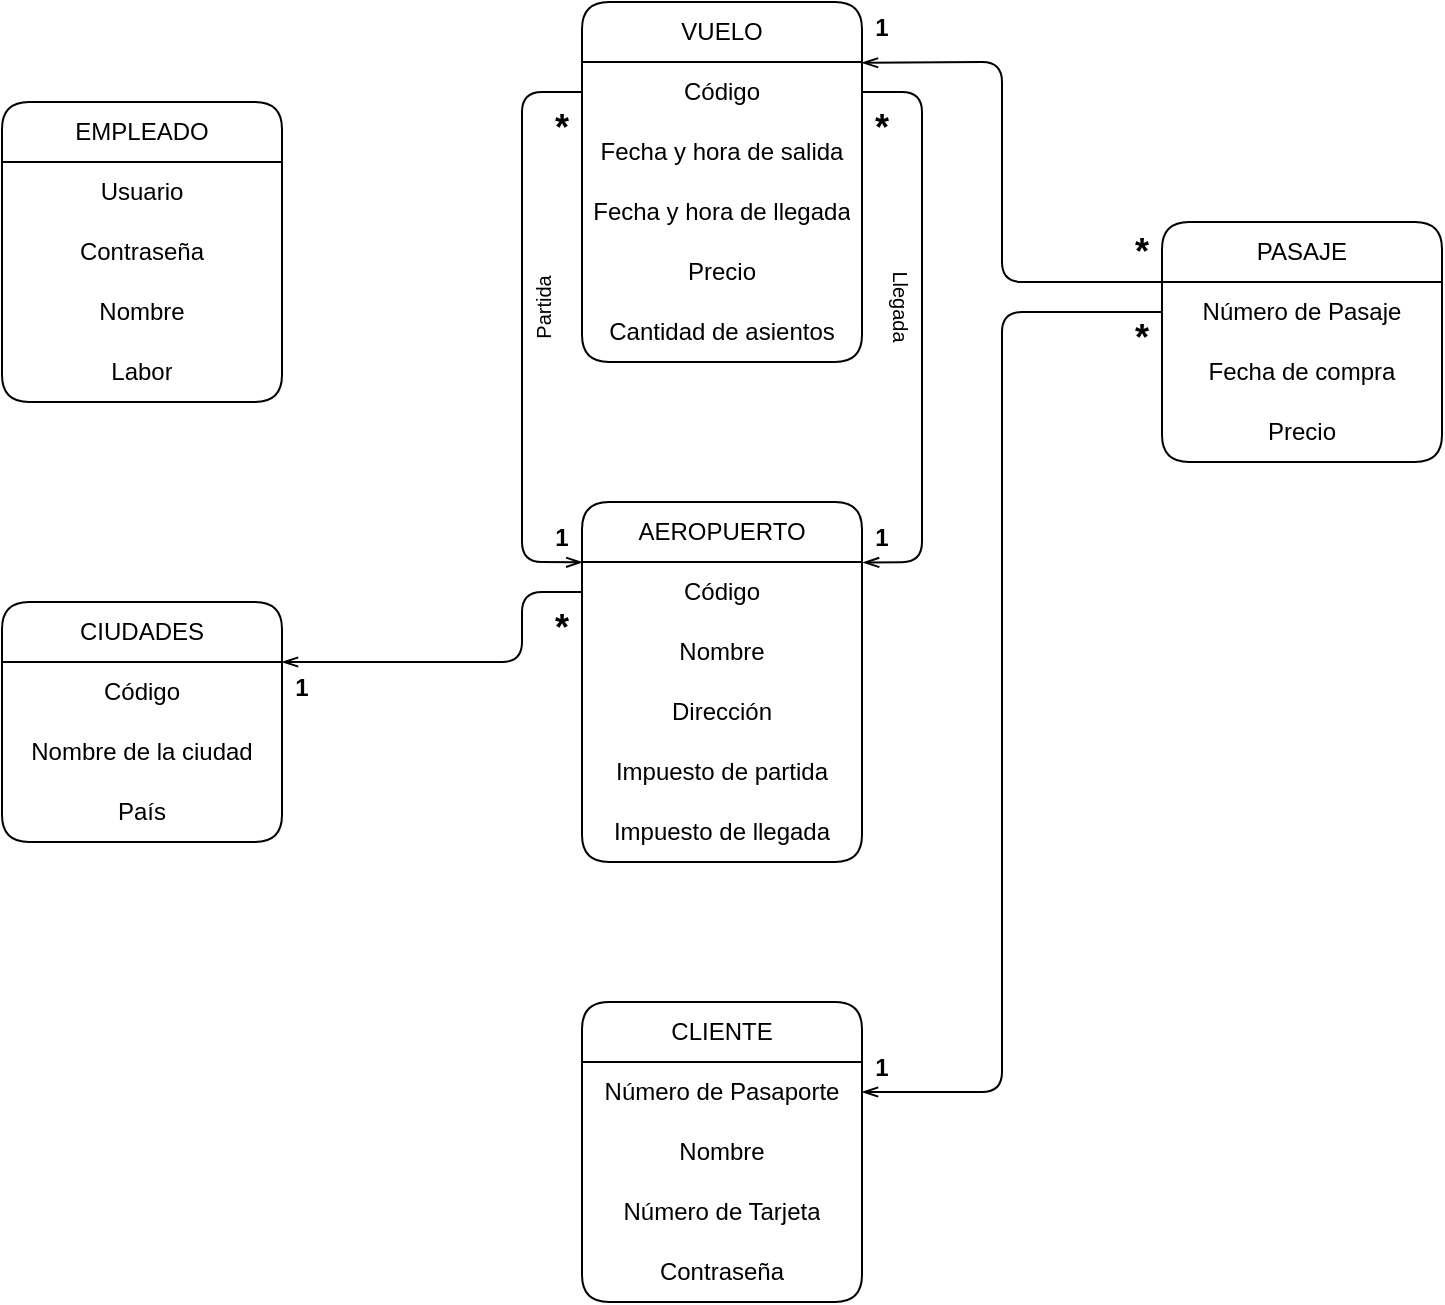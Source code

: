<mxfile version="21.6.8" type="device">
  <diagram name="Página-1" id="M-aVUU8le2SYxHli1-5D">
    <mxGraphModel dx="1182" dy="1510" grid="1" gridSize="10" guides="1" tooltips="1" connect="1" arrows="1" fold="1" page="1" pageScale="1" pageWidth="1169" pageHeight="827" math="0" shadow="0">
      <root>
        <mxCell id="0" />
        <mxCell id="1" parent="0" />
        <mxCell id="I0plkO9ro6BUK9R8KUUb-1" value="CLIENTE" style="swimlane;fontStyle=0;childLayout=stackLayout;horizontal=1;startSize=30;horizontalStack=0;resizeParent=1;resizeParentMax=0;resizeLast=0;collapsible=1;marginBottom=0;whiteSpace=wrap;html=1;gradientColor=none;rounded=1;align=center;" vertex="1" parent="1">
          <mxGeometry x="670" y="450" width="140" height="150" as="geometry" />
        </mxCell>
        <mxCell id="I0plkO9ro6BUK9R8KUUb-2" value="Número de Pasaporte" style="text;strokeColor=none;fillColor=none;align=center;verticalAlign=middle;spacingLeft=4;spacingRight=4;overflow=hidden;points=[[0,0.5],[1,0.5]];portConstraint=eastwest;rotatable=0;whiteSpace=wrap;html=1;rounded=1;" vertex="1" parent="I0plkO9ro6BUK9R8KUUb-1">
          <mxGeometry y="30" width="140" height="30" as="geometry" />
        </mxCell>
        <mxCell id="I0plkO9ro6BUK9R8KUUb-3" value="Nombre" style="text;strokeColor=none;fillColor=none;align=center;verticalAlign=middle;spacingLeft=4;spacingRight=4;overflow=hidden;points=[[0,0.5],[1,0.5]];portConstraint=eastwest;rotatable=0;whiteSpace=wrap;html=1;" vertex="1" parent="I0plkO9ro6BUK9R8KUUb-1">
          <mxGeometry y="60" width="140" height="30" as="geometry" />
        </mxCell>
        <mxCell id="I0plkO9ro6BUK9R8KUUb-4" value="Número de Tarjeta" style="text;strokeColor=none;fillColor=none;align=center;verticalAlign=middle;spacingLeft=4;spacingRight=4;overflow=hidden;points=[[0,0.5],[1,0.5]];portConstraint=eastwest;rotatable=0;whiteSpace=wrap;html=1;" vertex="1" parent="I0plkO9ro6BUK9R8KUUb-1">
          <mxGeometry y="90" width="140" height="30" as="geometry" />
        </mxCell>
        <mxCell id="I0plkO9ro6BUK9R8KUUb-10" value="Contraseña" style="text;strokeColor=none;fillColor=none;align=center;verticalAlign=middle;spacingLeft=4;spacingRight=4;overflow=hidden;points=[[0,0.5],[1,0.5]];portConstraint=eastwest;rotatable=0;whiteSpace=wrap;html=1;" vertex="1" parent="I0plkO9ro6BUK9R8KUUb-1">
          <mxGeometry y="120" width="140" height="30" as="geometry" />
        </mxCell>
        <mxCell id="I0plkO9ro6BUK9R8KUUb-5" value="EMPLEADO" style="swimlane;fontStyle=0;childLayout=stackLayout;horizontal=1;startSize=30;horizontalStack=0;resizeParent=1;resizeParentMax=0;resizeLast=0;collapsible=1;marginBottom=0;whiteSpace=wrap;html=1;rounded=1;align=center;" vertex="1" parent="1">
          <mxGeometry x="380" width="140" height="150" as="geometry" />
        </mxCell>
        <mxCell id="I0plkO9ro6BUK9R8KUUb-6" value="Usuario" style="text;strokeColor=none;fillColor=none;align=center;verticalAlign=middle;spacingLeft=4;spacingRight=4;overflow=hidden;points=[[0,0.5],[1,0.5]];portConstraint=eastwest;rotatable=0;whiteSpace=wrap;html=1;" vertex="1" parent="I0plkO9ro6BUK9R8KUUb-5">
          <mxGeometry y="30" width="140" height="30" as="geometry" />
        </mxCell>
        <mxCell id="I0plkO9ro6BUK9R8KUUb-7" value="Contraseña" style="text;strokeColor=none;fillColor=none;align=center;verticalAlign=middle;spacingLeft=4;spacingRight=4;overflow=hidden;points=[[0,0.5],[1,0.5]];portConstraint=eastwest;rotatable=0;whiteSpace=wrap;html=1;" vertex="1" parent="I0plkO9ro6BUK9R8KUUb-5">
          <mxGeometry y="60" width="140" height="30" as="geometry" />
        </mxCell>
        <mxCell id="I0plkO9ro6BUK9R8KUUb-8" value="Nombre" style="text;strokeColor=none;fillColor=none;align=center;verticalAlign=middle;spacingLeft=4;spacingRight=4;overflow=hidden;points=[[0,0.5],[1,0.5]];portConstraint=eastwest;rotatable=0;whiteSpace=wrap;html=1;" vertex="1" parent="I0plkO9ro6BUK9R8KUUb-5">
          <mxGeometry y="90" width="140" height="30" as="geometry" />
        </mxCell>
        <mxCell id="I0plkO9ro6BUK9R8KUUb-9" value="Labor" style="text;strokeColor=none;fillColor=none;align=center;verticalAlign=middle;spacingLeft=4;spacingRight=4;overflow=hidden;points=[[0,0.5],[1,0.5]];portConstraint=eastwest;rotatable=0;whiteSpace=wrap;html=1;" vertex="1" parent="I0plkO9ro6BUK9R8KUUb-5">
          <mxGeometry y="120" width="140" height="30" as="geometry" />
        </mxCell>
        <mxCell id="I0plkO9ro6BUK9R8KUUb-11" value="AEROPUERTO" style="swimlane;fontStyle=0;childLayout=stackLayout;horizontal=1;startSize=30;horizontalStack=0;resizeParent=1;resizeParentMax=0;resizeLast=0;collapsible=1;marginBottom=0;whiteSpace=wrap;html=1;rounded=1;align=center;" vertex="1" parent="1">
          <mxGeometry x="670" y="200" width="140" height="180" as="geometry" />
        </mxCell>
        <mxCell id="I0plkO9ro6BUK9R8KUUb-12" value="Código" style="text;strokeColor=none;fillColor=none;align=center;verticalAlign=middle;spacingLeft=4;spacingRight=4;overflow=hidden;points=[[0,0.5],[1,0.5]];portConstraint=eastwest;rotatable=0;whiteSpace=wrap;html=1;" vertex="1" parent="I0plkO9ro6BUK9R8KUUb-11">
          <mxGeometry y="30" width="140" height="30" as="geometry" />
        </mxCell>
        <mxCell id="I0plkO9ro6BUK9R8KUUb-13" value="Nombre" style="text;strokeColor=none;fillColor=none;align=center;verticalAlign=middle;spacingLeft=4;spacingRight=4;overflow=hidden;points=[[0,0.5],[1,0.5]];portConstraint=eastwest;rotatable=0;whiteSpace=wrap;html=1;" vertex="1" parent="I0plkO9ro6BUK9R8KUUb-11">
          <mxGeometry y="60" width="140" height="30" as="geometry" />
        </mxCell>
        <mxCell id="I0plkO9ro6BUK9R8KUUb-14" value="Dirección" style="text;strokeColor=none;fillColor=none;align=center;verticalAlign=middle;spacingLeft=4;spacingRight=4;overflow=hidden;points=[[0,0.5],[1,0.5]];portConstraint=eastwest;rotatable=0;whiteSpace=wrap;html=1;" vertex="1" parent="I0plkO9ro6BUK9R8KUUb-11">
          <mxGeometry y="90" width="140" height="30" as="geometry" />
        </mxCell>
        <mxCell id="I0plkO9ro6BUK9R8KUUb-17" value="Impuesto de partida" style="text;strokeColor=none;fillColor=none;align=center;verticalAlign=middle;spacingLeft=4;spacingRight=4;overflow=hidden;points=[[0,0.5],[1,0.5]];portConstraint=eastwest;rotatable=0;whiteSpace=wrap;html=1;" vertex="1" parent="I0plkO9ro6BUK9R8KUUb-11">
          <mxGeometry y="120" width="140" height="30" as="geometry" />
        </mxCell>
        <mxCell id="I0plkO9ro6BUK9R8KUUb-18" value="Impuesto de llegada" style="text;strokeColor=none;fillColor=none;align=center;verticalAlign=middle;spacingLeft=4;spacingRight=4;overflow=hidden;points=[[0,0.5],[1,0.5]];portConstraint=eastwest;rotatable=0;whiteSpace=wrap;html=1;" vertex="1" parent="I0plkO9ro6BUK9R8KUUb-11">
          <mxGeometry y="150" width="140" height="30" as="geometry" />
        </mxCell>
        <mxCell id="I0plkO9ro6BUK9R8KUUb-20" value="VUELO" style="swimlane;fontStyle=0;childLayout=stackLayout;horizontal=1;startSize=30;horizontalStack=0;resizeParent=1;resizeParentMax=0;resizeLast=0;collapsible=1;marginBottom=0;whiteSpace=wrap;html=1;gradientColor=none;rounded=1;align=center;" vertex="1" parent="1">
          <mxGeometry x="670" y="-50" width="140" height="180" as="geometry" />
        </mxCell>
        <mxCell id="I0plkO9ro6BUK9R8KUUb-21" value="Código" style="text;strokeColor=none;fillColor=none;align=center;verticalAlign=middle;spacingLeft=4;spacingRight=4;overflow=hidden;points=[[0,0.5],[1,0.5]];portConstraint=eastwest;rotatable=0;whiteSpace=wrap;html=1;rounded=1;" vertex="1" parent="I0plkO9ro6BUK9R8KUUb-20">
          <mxGeometry y="30" width="140" height="30" as="geometry" />
        </mxCell>
        <mxCell id="I0plkO9ro6BUK9R8KUUb-22" value="Fecha y hora de salida" style="text;strokeColor=none;fillColor=none;align=center;verticalAlign=middle;spacingLeft=4;spacingRight=4;overflow=hidden;points=[[0,0.5],[1,0.5]];portConstraint=eastwest;rotatable=0;whiteSpace=wrap;html=1;" vertex="1" parent="I0plkO9ro6BUK9R8KUUb-20">
          <mxGeometry y="60" width="140" height="30" as="geometry" />
        </mxCell>
        <mxCell id="I0plkO9ro6BUK9R8KUUb-23" value="Fecha y hora de llegada" style="text;strokeColor=none;fillColor=none;align=center;verticalAlign=middle;spacingLeft=4;spacingRight=4;overflow=hidden;points=[[0,0.5],[1,0.5]];portConstraint=eastwest;rotatable=0;whiteSpace=wrap;html=1;" vertex="1" parent="I0plkO9ro6BUK9R8KUUb-20">
          <mxGeometry y="90" width="140" height="30" as="geometry" />
        </mxCell>
        <mxCell id="I0plkO9ro6BUK9R8KUUb-24" value="Precio" style="text;strokeColor=none;fillColor=none;align=center;verticalAlign=middle;spacingLeft=4;spacingRight=4;overflow=hidden;points=[[0,0.5],[1,0.5]];portConstraint=eastwest;rotatable=0;whiteSpace=wrap;html=1;" vertex="1" parent="I0plkO9ro6BUK9R8KUUb-20">
          <mxGeometry y="120" width="140" height="30" as="geometry" />
        </mxCell>
        <mxCell id="I0plkO9ro6BUK9R8KUUb-25" value="Cantidad de asientos" style="text;strokeColor=none;fillColor=none;align=center;verticalAlign=middle;spacingLeft=4;spacingRight=4;overflow=hidden;points=[[0,0.5],[1,0.5]];portConstraint=eastwest;rotatable=0;whiteSpace=wrap;html=1;" vertex="1" parent="I0plkO9ro6BUK9R8KUUb-20">
          <mxGeometry y="150" width="140" height="30" as="geometry" />
        </mxCell>
        <mxCell id="I0plkO9ro6BUK9R8KUUb-27" value="" style="endArrow=none;html=1;rounded=1;entryX=0;entryY=0.5;entryDx=0;entryDy=0;exitX=0.001;exitY=0.006;exitDx=0;exitDy=0;align=center;exitPerimeter=0;startArrow=openThin;startFill=0;" edge="1" parent="1" source="I0plkO9ro6BUK9R8KUUb-12">
          <mxGeometry width="50" height="50" relative="1" as="geometry">
            <mxPoint x="669.44" y="230.6" as="sourcePoint" />
            <mxPoint x="670" y="-5" as="targetPoint" />
            <Array as="points">
              <mxPoint x="640" y="230" />
              <mxPoint x="640" y="-5" />
            </Array>
          </mxGeometry>
        </mxCell>
        <mxCell id="I0plkO9ro6BUK9R8KUUb-28" value="PASAJE" style="swimlane;fontStyle=0;childLayout=stackLayout;horizontal=1;startSize=30;horizontalStack=0;resizeParent=1;resizeParentMax=0;resizeLast=0;collapsible=1;marginBottom=0;whiteSpace=wrap;html=1;gradientColor=none;rounded=1;align=center;" vertex="1" parent="1">
          <mxGeometry x="960" y="60" width="140" height="120" as="geometry" />
        </mxCell>
        <mxCell id="I0plkO9ro6BUK9R8KUUb-29" value="Número de Pasaje" style="text;strokeColor=none;fillColor=none;align=center;verticalAlign=middle;spacingLeft=4;spacingRight=4;overflow=hidden;points=[[0,0.5],[1,0.5]];portConstraint=eastwest;rotatable=0;whiteSpace=wrap;html=1;rounded=1;" vertex="1" parent="I0plkO9ro6BUK9R8KUUb-28">
          <mxGeometry y="30" width="140" height="30" as="geometry" />
        </mxCell>
        <mxCell id="I0plkO9ro6BUK9R8KUUb-30" value="Fecha de compra" style="text;strokeColor=none;fillColor=none;align=center;verticalAlign=middle;spacingLeft=4;spacingRight=4;overflow=hidden;points=[[0,0.5],[1,0.5]];portConstraint=eastwest;rotatable=0;whiteSpace=wrap;html=1;" vertex="1" parent="I0plkO9ro6BUK9R8KUUb-28">
          <mxGeometry y="60" width="140" height="30" as="geometry" />
        </mxCell>
        <mxCell id="I0plkO9ro6BUK9R8KUUb-31" value="Precio" style="text;strokeColor=none;fillColor=none;align=center;verticalAlign=middle;spacingLeft=4;spacingRight=4;overflow=hidden;points=[[0,0.5],[1,0.5]];portConstraint=eastwest;rotatable=0;whiteSpace=wrap;html=1;" vertex="1" parent="I0plkO9ro6BUK9R8KUUb-28">
          <mxGeometry y="90" width="140" height="30" as="geometry" />
        </mxCell>
        <mxCell id="I0plkO9ro6BUK9R8KUUb-38" value="" style="endArrow=none;html=1;rounded=1;exitX=0;exitY=0.25;exitDx=0;exitDy=0;startArrow=openThin;startFill=0;" edge="1" parent="1">
          <mxGeometry width="50" height="50" relative="1" as="geometry">
            <mxPoint x="810" y="-19.58" as="sourcePoint" />
            <mxPoint x="970" y="90" as="targetPoint" />
            <Array as="points">
              <mxPoint x="880" y="-20" />
              <mxPoint x="880" y="90" />
            </Array>
          </mxGeometry>
        </mxCell>
        <mxCell id="I0plkO9ro6BUK9R8KUUb-39" value="" style="endArrow=none;html=1;rounded=1;entryX=0;entryY=0.5;entryDx=0;entryDy=0;exitX=1;exitY=0.5;exitDx=0;exitDy=0;startArrow=openThin;startFill=0;" edge="1" parent="1" source="I0plkO9ro6BUK9R8KUUb-2" target="I0plkO9ro6BUK9R8KUUb-29">
          <mxGeometry width="50" height="50" relative="1" as="geometry">
            <mxPoint x="860" y="480" as="sourcePoint" />
            <mxPoint x="910" y="430" as="targetPoint" />
            <Array as="points">
              <mxPoint x="880" y="495" />
              <mxPoint x="880" y="105" />
            </Array>
          </mxGeometry>
        </mxCell>
        <mxCell id="I0plkO9ro6BUK9R8KUUb-40" value="CIUDADES" style="swimlane;fontStyle=0;childLayout=stackLayout;horizontal=1;startSize=30;horizontalStack=0;resizeParent=1;resizeParentMax=0;resizeLast=0;collapsible=1;marginBottom=0;whiteSpace=wrap;html=1;gradientColor=none;rounded=1;align=center;" vertex="1" parent="1">
          <mxGeometry x="380" y="250" width="140" height="120" as="geometry" />
        </mxCell>
        <mxCell id="I0plkO9ro6BUK9R8KUUb-41" value="Código" style="text;strokeColor=none;fillColor=none;align=center;verticalAlign=middle;spacingLeft=4;spacingRight=4;overflow=hidden;points=[[0,0.5],[1,0.5]];portConstraint=eastwest;rotatable=0;whiteSpace=wrap;html=1;rounded=1;" vertex="1" parent="I0plkO9ro6BUK9R8KUUb-40">
          <mxGeometry y="30" width="140" height="30" as="geometry" />
        </mxCell>
        <mxCell id="I0plkO9ro6BUK9R8KUUb-42" value="Nombre de la ciudad" style="text;strokeColor=none;fillColor=none;align=center;verticalAlign=middle;spacingLeft=4;spacingRight=4;overflow=hidden;points=[[0,0.5],[1,0.5]];portConstraint=eastwest;rotatable=0;whiteSpace=wrap;html=1;" vertex="1" parent="I0plkO9ro6BUK9R8KUUb-40">
          <mxGeometry y="60" width="140" height="30" as="geometry" />
        </mxCell>
        <mxCell id="I0plkO9ro6BUK9R8KUUb-43" value="País" style="text;strokeColor=none;fillColor=none;align=center;verticalAlign=middle;spacingLeft=4;spacingRight=4;overflow=hidden;points=[[0,0.5],[1,0.5]];portConstraint=eastwest;rotatable=0;whiteSpace=wrap;html=1;" vertex="1" parent="I0plkO9ro6BUK9R8KUUb-40">
          <mxGeometry y="90" width="140" height="30" as="geometry" />
        </mxCell>
        <mxCell id="I0plkO9ro6BUK9R8KUUb-46" value="" style="endArrow=none;html=1;rounded=1;entryX=0;entryY=0.5;entryDx=0;entryDy=0;exitX=1;exitY=0.25;exitDx=0;exitDy=0;startArrow=openThin;startFill=0;" edge="1" parent="1" source="I0plkO9ro6BUK9R8KUUb-40" target="I0plkO9ro6BUK9R8KUUb-12">
          <mxGeometry width="50" height="50" relative="1" as="geometry">
            <mxPoint x="570" y="380" as="sourcePoint" />
            <mxPoint x="620" y="330" as="targetPoint" />
            <Array as="points">
              <mxPoint x="560" y="280" />
              <mxPoint x="640" y="280" />
              <mxPoint x="640" y="245" />
            </Array>
          </mxGeometry>
        </mxCell>
        <mxCell id="I0plkO9ro6BUK9R8KUUb-50" value="&lt;font style=&quot;font-size: 18px;&quot;&gt;*&lt;/font&gt;" style="text;html=1;strokeColor=none;fillColor=none;align=center;verticalAlign=middle;whiteSpace=wrap;rounded=0;fontStyle=1" vertex="1" parent="1">
          <mxGeometry x="940" y="105" width="20" height="25" as="geometry" />
        </mxCell>
        <mxCell id="I0plkO9ro6BUK9R8KUUb-51" value="&lt;font style=&quot;font-size: 12px;&quot;&gt;1&lt;/font&gt;" style="text;html=1;strokeColor=none;fillColor=none;align=center;verticalAlign=middle;whiteSpace=wrap;rounded=0;fontStyle=1" vertex="1" parent="1">
          <mxGeometry x="810" y="470" width="20" height="25" as="geometry" />
        </mxCell>
        <mxCell id="I0plkO9ro6BUK9R8KUUb-52" value="&lt;font style=&quot;font-size: 12px;&quot;&gt;1&lt;/font&gt;" style="text;html=1;strokeColor=none;fillColor=none;align=center;verticalAlign=middle;whiteSpace=wrap;rounded=0;fontStyle=1" vertex="1" parent="1">
          <mxGeometry x="810" y="-50" width="20" height="25" as="geometry" />
        </mxCell>
        <mxCell id="I0plkO9ro6BUK9R8KUUb-54" value="&lt;font style=&quot;font-size: 18px;&quot;&gt;*&lt;/font&gt;" style="text;html=1;strokeColor=none;fillColor=none;align=center;verticalAlign=middle;whiteSpace=wrap;rounded=0;fontStyle=1" vertex="1" parent="1">
          <mxGeometry x="940" y="62.5" width="20" height="25" as="geometry" />
        </mxCell>
        <mxCell id="I0plkO9ro6BUK9R8KUUb-55" value="&lt;font style=&quot;font-size: 10px;&quot;&gt;Partida&lt;/font&gt;" style="text;html=1;strokeColor=none;fillColor=none;align=center;verticalAlign=middle;whiteSpace=wrap;rounded=0;rotation=-90;" vertex="1" parent="1">
          <mxGeometry x="620" y="87.5" width="60" height="30" as="geometry" />
        </mxCell>
        <mxCell id="I0plkO9ro6BUK9R8KUUb-56" value="&lt;font style=&quot;font-size: 12px;&quot;&gt;1&lt;/font&gt;" style="text;html=1;strokeColor=none;fillColor=none;align=center;verticalAlign=middle;whiteSpace=wrap;rounded=0;fontStyle=1" vertex="1" parent="1">
          <mxGeometry x="650" y="205" width="20" height="25" as="geometry" />
        </mxCell>
        <mxCell id="I0plkO9ro6BUK9R8KUUb-57" value="&lt;font style=&quot;font-size: 12px;&quot;&gt;1&lt;/font&gt;" style="text;html=1;strokeColor=none;fillColor=none;align=center;verticalAlign=middle;whiteSpace=wrap;rounded=0;fontStyle=1" vertex="1" parent="1">
          <mxGeometry x="810" y="205" width="20" height="25" as="geometry" />
        </mxCell>
        <mxCell id="I0plkO9ro6BUK9R8KUUb-59" value="&lt;font style=&quot;font-size: 10px;&quot;&gt;Llegada&lt;/font&gt;" style="text;html=1;strokeColor=none;fillColor=none;align=center;verticalAlign=middle;whiteSpace=wrap;rounded=0;rotation=90;" vertex="1" parent="1">
          <mxGeometry x="800" y="87.5" width="60" height="30" as="geometry" />
        </mxCell>
        <mxCell id="I0plkO9ro6BUK9R8KUUb-60" value="&lt;font style=&quot;font-size: 18px;&quot;&gt;*&lt;/font&gt;" style="text;html=1;strokeColor=none;fillColor=none;align=center;verticalAlign=middle;whiteSpace=wrap;rounded=0;fontStyle=1" vertex="1" parent="1">
          <mxGeometry x="650" width="20" height="25" as="geometry" />
        </mxCell>
        <mxCell id="I0plkO9ro6BUK9R8KUUb-61" value="&lt;font style=&quot;font-size: 18px;&quot;&gt;*&lt;/font&gt;" style="text;html=1;strokeColor=none;fillColor=none;align=center;verticalAlign=middle;whiteSpace=wrap;rounded=0;fontStyle=1" vertex="1" parent="1">
          <mxGeometry x="810" width="20" height="25" as="geometry" />
        </mxCell>
        <mxCell id="I0plkO9ro6BUK9R8KUUb-62" value="&lt;font style=&quot;font-size: 12px;&quot;&gt;1&lt;/font&gt;" style="text;html=1;strokeColor=none;fillColor=none;align=center;verticalAlign=middle;whiteSpace=wrap;rounded=0;fontStyle=1" vertex="1" parent="1">
          <mxGeometry x="520" y="280" width="20" height="25" as="geometry" />
        </mxCell>
        <mxCell id="I0plkO9ro6BUK9R8KUUb-63" value="&lt;font style=&quot;font-size: 18px;&quot;&gt;*&lt;/font&gt;" style="text;html=1;strokeColor=none;fillColor=none;align=center;verticalAlign=middle;whiteSpace=wrap;rounded=0;fontStyle=1" vertex="1" parent="1">
          <mxGeometry x="650" y="250" width="20" height="25" as="geometry" />
        </mxCell>
        <mxCell id="I0plkO9ro6BUK9R8KUUb-26" value="" style="endArrow=none;html=1;rounded=1;exitX=1.004;exitY=0.01;exitDx=0;exitDy=0;entryX=1;entryY=0.5;entryDx=0;entryDy=0;align=center;startArrow=openThin;startFill=0;exitPerimeter=0;" edge="1" parent="1" source="I0plkO9ro6BUK9R8KUUb-12" target="I0plkO9ro6BUK9R8KUUb-21">
          <mxGeometry width="50" height="50" relative="1" as="geometry">
            <mxPoint x="810" y="240" as="sourcePoint" />
            <mxPoint x="830" y="580" as="targetPoint" />
            <Array as="points">
              <mxPoint x="840" y="230" />
              <mxPoint x="840" y="-5" />
            </Array>
          </mxGeometry>
        </mxCell>
      </root>
    </mxGraphModel>
  </diagram>
</mxfile>
